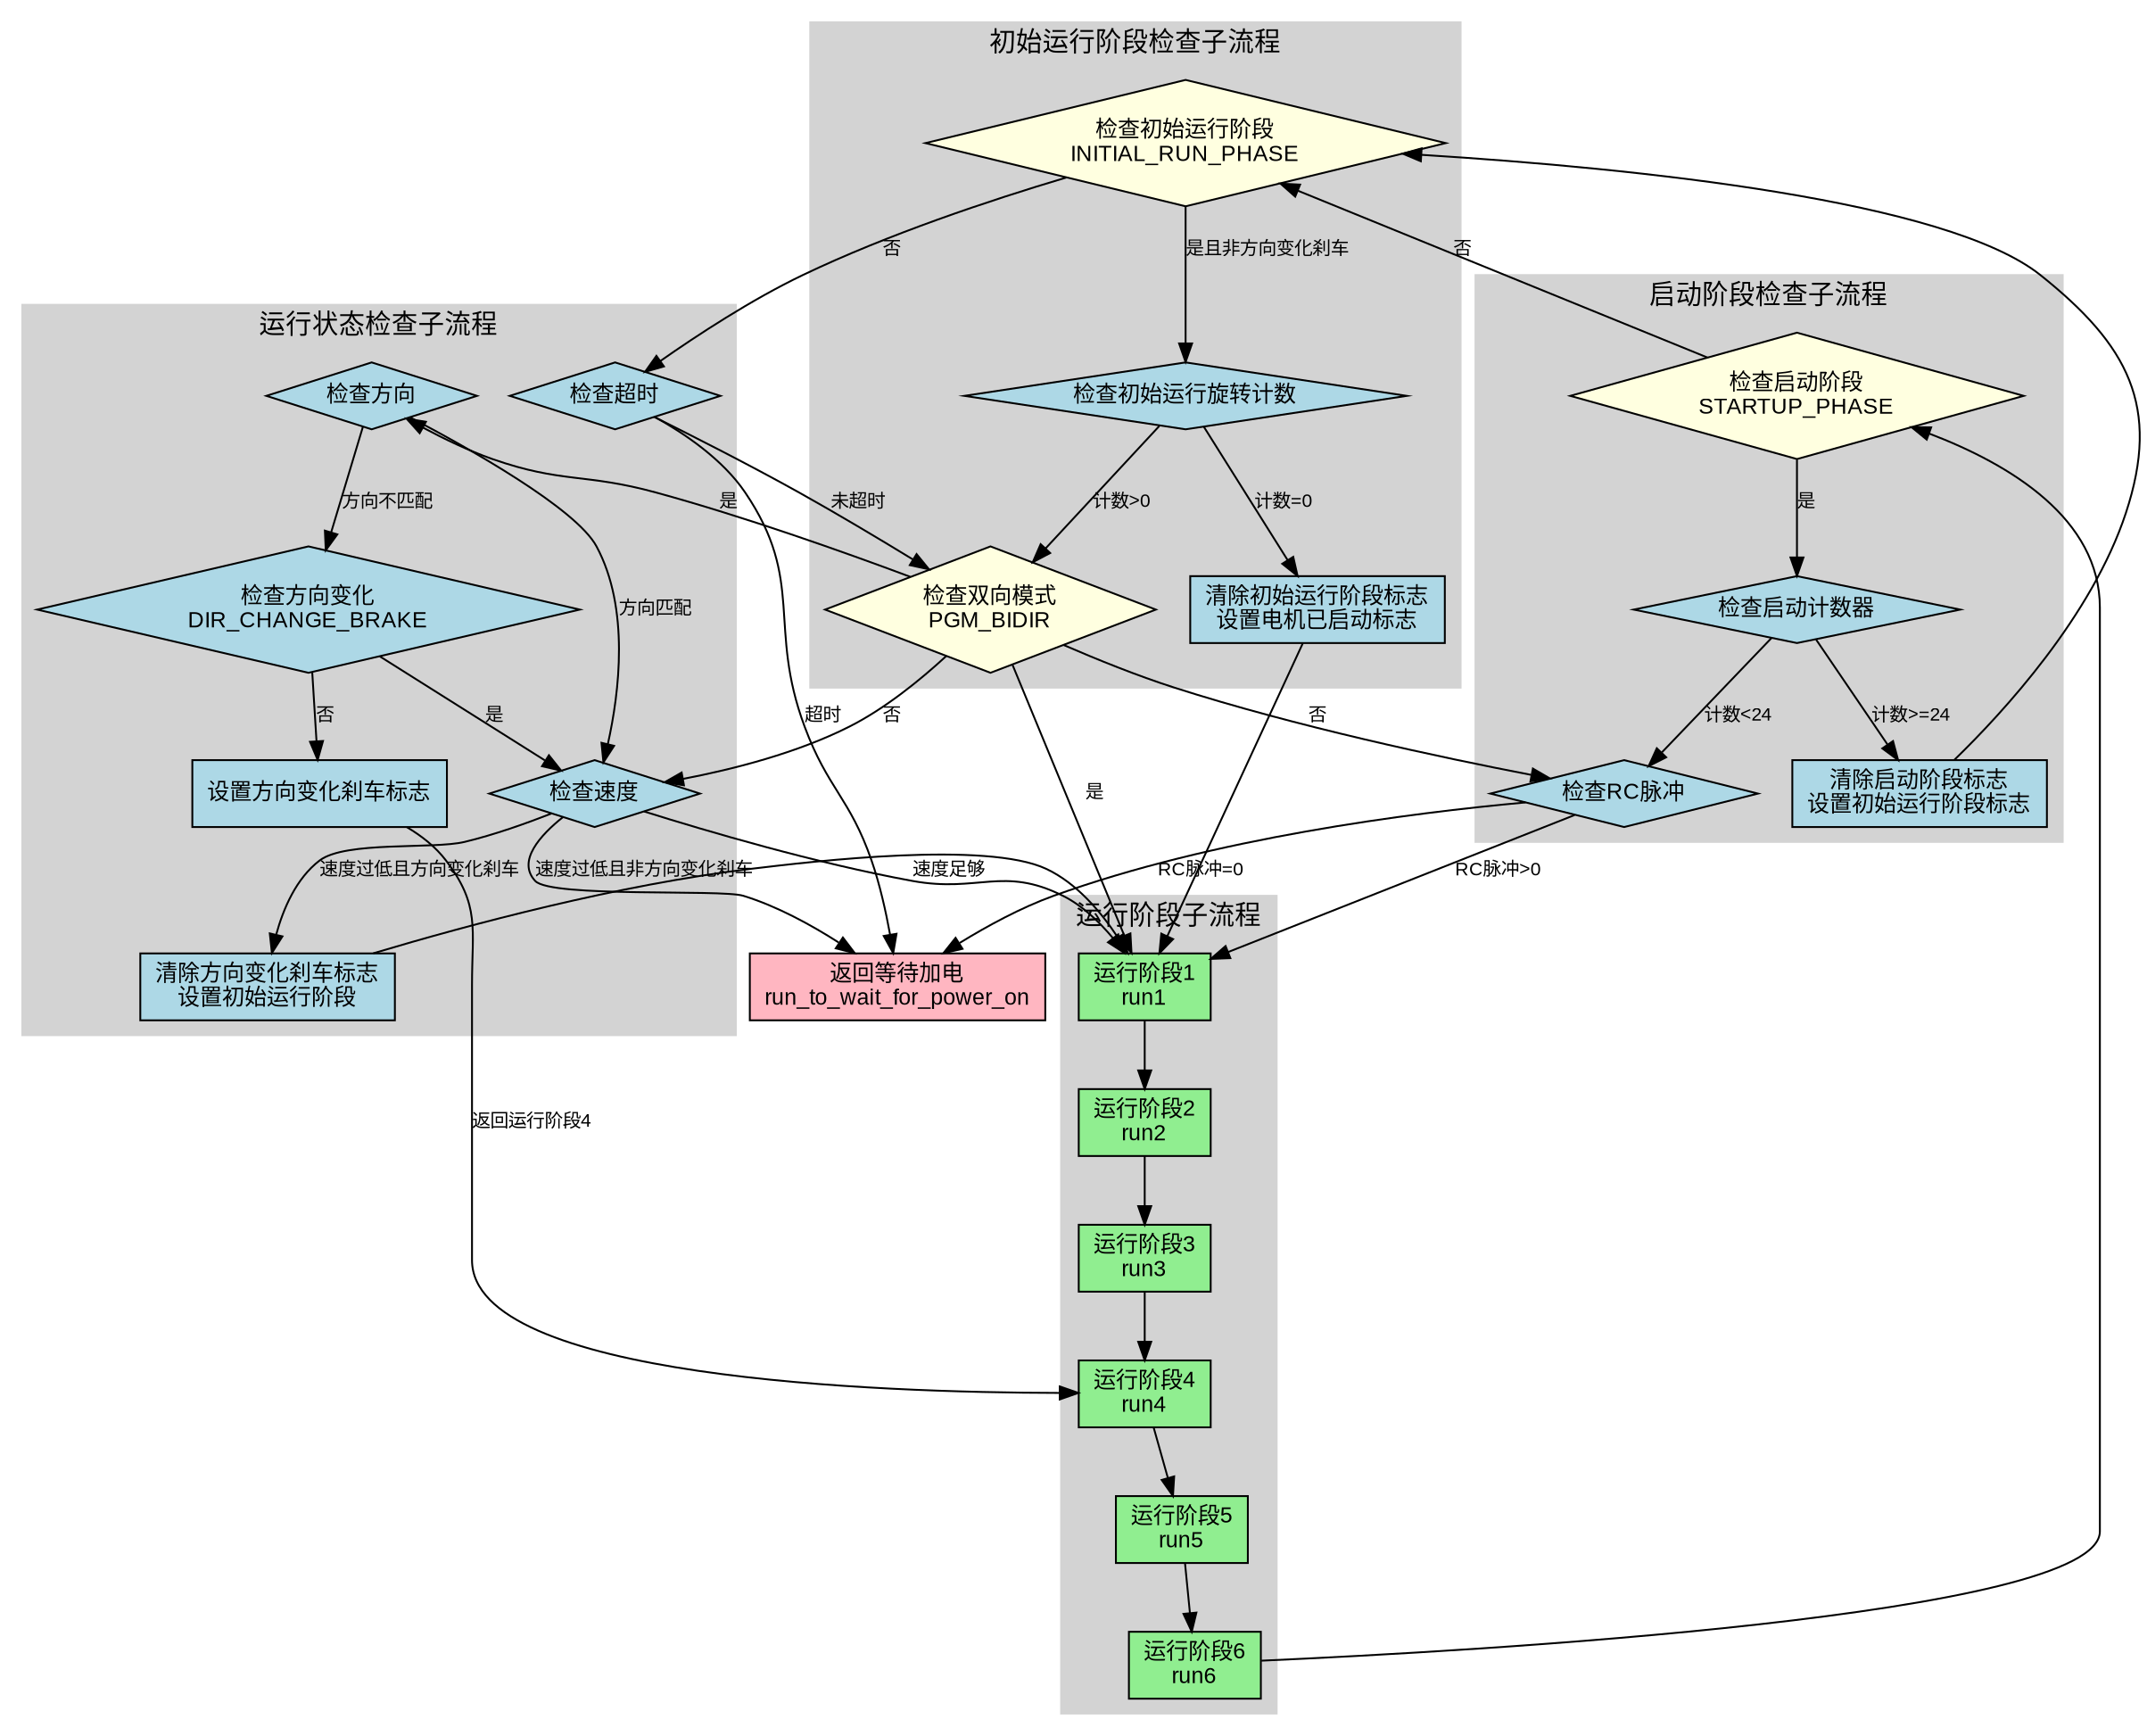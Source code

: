 digraph BLHeli_S_Run_Phase_Flow {
    // 图形设置
    rankdir=TB;
    node [shape=box, style=filled, fillcolor=lightblue, fontname="Arial", fontsize=12];
    edge [fontname="Arial", fontsize=10];
    
    // 运行阶段节点
    run1 [label="运行阶段1\nrun1", fillcolor=lightgreen];
    run2 [label="运行阶段2\nrun2", fillcolor=lightgreen];
    run3 [label="运行阶段3\nrun3", fillcolor=lightgreen];
    run4 [label="运行阶段4\nrun4", fillcolor=lightgreen];
    run5 [label="运行阶段5\nrun5", fillcolor=lightgreen];
    run6 [label="运行阶段6\nrun6", fillcolor=lightgreen];
    
    // 阶段检查节点
    check_startup_phase [label="检查启动阶段\nSTARTUP_PHASE", shape=diamond, fillcolor=lightyellow];
    check_startup_cnt [label="检查启动计数器", shape=diamond];
    check_rcp [label="检查RC脉冲", shape=diamond];
    check_initial_run_phase [label="检查初始运行阶段\nINITIAL_RUN_PHASE", shape=diamond, fillcolor=lightyellow];
    check_initial_run_rot [label="检查初始运行旋转计数", shape=diamond];
    check_bidir [label="检查双向模式\nPGM_BIDIR", shape=diamond, fillcolor=lightyellow];
    
    // 运行状态检查节点
    check_timeout [label="检查超时", shape=diamond];
    check_dir [label="检查方向", shape=diamond];
    check_dir_change [label="检查方向变化\nDIR_CHANGE_BRAKE", shape=diamond];
    check_speed [label="检查速度", shape=diamond];
    
    // 状态转换节点
    clear_startup_phase [label="清除启动阶段标志\n设置初始运行阶段标志"];
    clear_initial_run_phase [label="清除初始运行阶段标志\n设置电机已启动标志"];
    set_dir_change_brake [label="设置方向变化刹车标志"];
    clear_dir_change_brake [label="清除方向变化刹车标志\n设置初始运行阶段"];
    run_to_wait_for_power_on [label="返回等待加电\nrun_to_wait_for_power_on", fillcolor=lightpink];
    
    // 运行阶段流程
    run1 -> run2;
    run2 -> run3;
    run3 -> run4;
    run4 -> run5;
    run5 -> run6;
    run6 -> check_startup_phase;
    
    // 启动阶段检查流程
    check_startup_phase -> check_startup_cnt [label="是"];
    check_startup_phase -> check_initial_run_phase [label="否"];
    check_startup_cnt -> clear_startup_phase [label="计数>=24"];
    check_startup_cnt -> check_rcp [label="计数<24"];
    check_rcp -> run1 [label="RC脉冲>0"];
    check_rcp -> run_to_wait_for_power_on [label="RC脉冲=0"];
    clear_startup_phase -> check_initial_run_phase;
    
    // 初始运行阶段检查流程
    check_initial_run_phase -> check_timeout [label="否"];
    check_initial_run_phase -> check_initial_run_rot [label="是且非方向变化刹车"];
    check_initial_run_rot -> clear_initial_run_phase [label="计数=0"];
    check_initial_run_rot -> check_bidir [label="计数>0"];
    check_bidir -> run1 [label="是"];
    check_bidir -> check_rcp [label="否"];
    clear_initial_run_phase -> run1;
    
    // 运行状态检查流程
    check_timeout -> run_to_wait_for_power_on [label="超时"];
    check_timeout -> check_bidir [label="未超时"];
    check_bidir -> check_dir [label="是"];
    check_bidir -> check_speed [label="否"];
    check_dir -> check_dir_change [label="方向不匹配"];
    check_dir -> check_speed [label="方向匹配"];
    check_dir_change -> set_dir_change_brake [label="否"];
    check_dir_change -> check_speed [label="是"];
    set_dir_change_brake -> run4 [label="返回运行阶段4"];
    check_speed -> run1 [label="速度足够"];
    check_speed -> clear_dir_change_brake [label="速度过低且方向变化刹车"];
    check_speed -> run_to_wait_for_power_on [label="速度过低且非方向变化刹车"];
    clear_dir_change_brake -> run1;
    
    // 子流程说明
    subgraph cluster_run_phases {
        label = "运行阶段子流程";
        style = "filled";
        color = "lightgrey";
        run1; run2; run3; run4; run5; run6;
    }
    
    subgraph cluster_startup_check {
        label = "启动阶段检查子流程";
        style = "filled";
        color = "lightgrey";
        check_startup_phase; check_startup_cnt; check_rcp; clear_startup_phase;
    }
    
    subgraph cluster_initial_run_check {
        label = "初始运行阶段检查子流程";
        style = "filled";
        color = "lightgrey";
        check_initial_run_phase; check_initial_run_rot; check_bidir; clear_initial_run_phase;
    }
    
    subgraph cluster_run_state_check {
        label = "运行状态检查子流程";
        style = "filled";
        color = "lightgrey";
        check_timeout; check_dir; check_dir_change; check_speed; set_dir_change_brake; clear_dir_change_brake;
    }
}